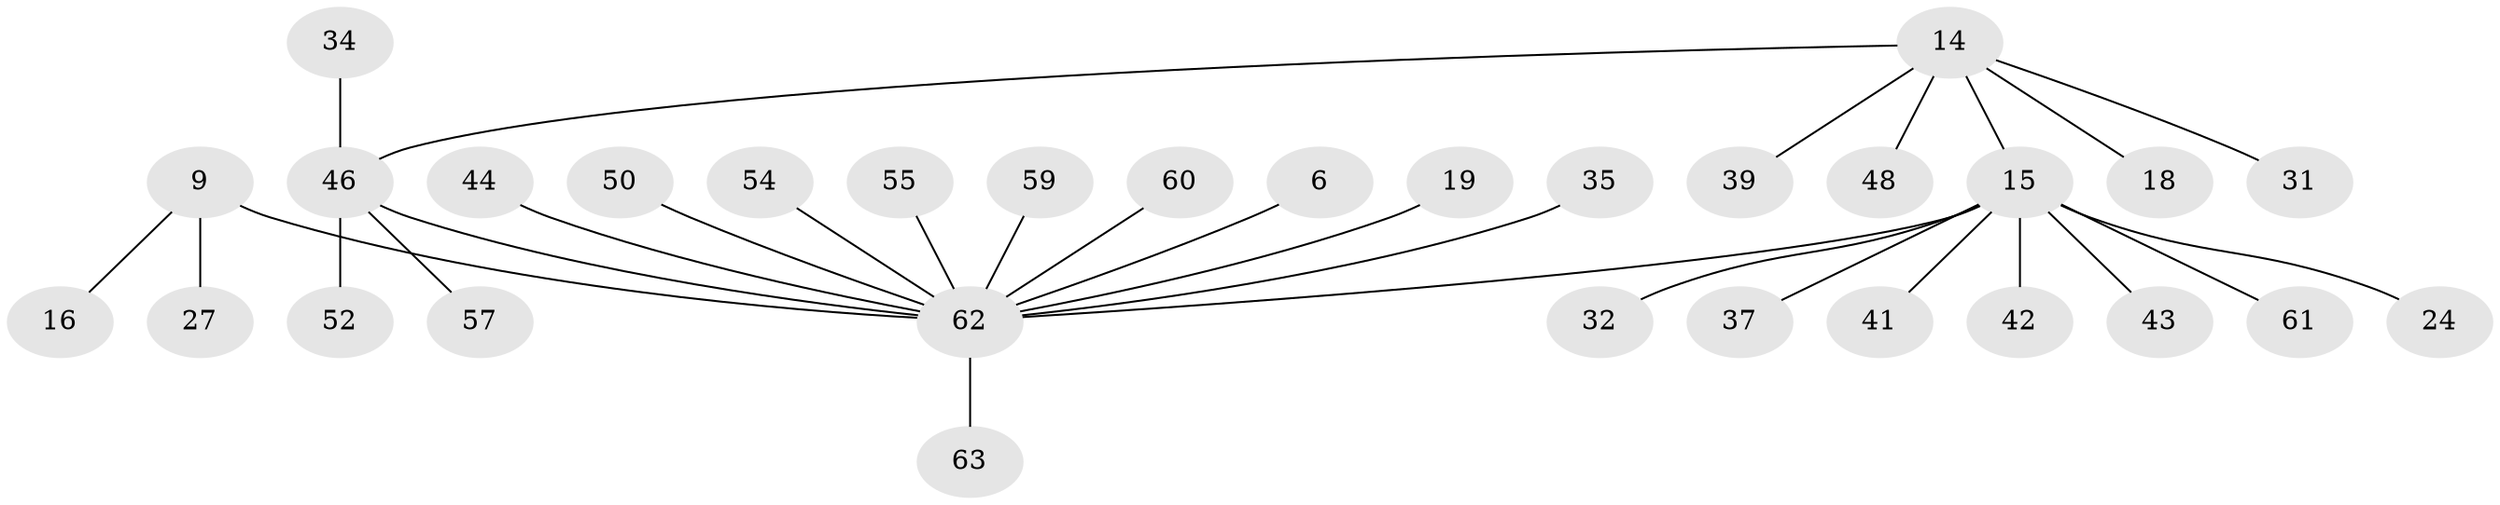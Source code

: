 // original degree distribution, {8: 0.06349206349206349, 2: 0.14285714285714285, 5: 0.047619047619047616, 3: 0.12698412698412698, 10: 0.015873015873015872, 4: 0.06349206349206349, 6: 0.015873015873015872, 1: 0.5238095238095238}
// Generated by graph-tools (version 1.1) at 2025/55/03/09/25 04:55:46]
// undirected, 31 vertices, 31 edges
graph export_dot {
graph [start="1"]
  node [color=gray90,style=filled];
  6;
  9 [super="+8"];
  14;
  15 [super="+13+12"];
  16;
  18;
  19;
  24 [super="+21"];
  27;
  31;
  32;
  34 [super="+17+30"];
  35;
  37;
  39;
  41;
  42 [super="+40"];
  43 [super="+26"];
  44 [super="+25"];
  46 [super="+28+3"];
  48;
  50 [super="+20"];
  52;
  54;
  55;
  57;
  59 [super="+51"];
  60;
  61;
  62 [super="+53+49+56+11"];
  63 [super="+58"];
  6 -- 62 [weight=3];
  9 -- 27;
  9 -- 16;
  9 -- 62 [weight=4];
  14 -- 15 [weight=2];
  14 -- 18;
  14 -- 31;
  14 -- 39;
  14 -- 48;
  14 -- 46 [weight=2];
  15 -- 32;
  15 -- 43;
  15 -- 42;
  15 -- 37;
  15 -- 24;
  15 -- 41;
  15 -- 61;
  15 -- 62 [weight=4];
  19 -- 62;
  34 -- 46;
  35 -- 62;
  44 -- 62;
  46 -- 52;
  46 -- 57;
  46 -- 62 [weight=4];
  50 -- 62;
  54 -- 62;
  55 -- 62;
  59 -- 62 [weight=2];
  60 -- 62;
  62 -- 63;
}
